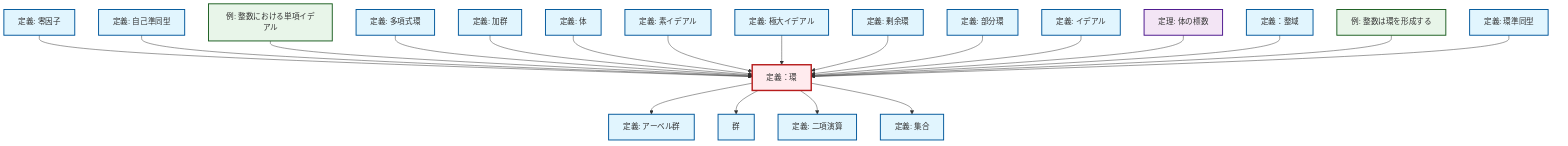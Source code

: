 graph TD
    classDef definition fill:#e1f5fe,stroke:#01579b,stroke-width:2px
    classDef theorem fill:#f3e5f5,stroke:#4a148c,stroke-width:2px
    classDef axiom fill:#fff3e0,stroke:#e65100,stroke-width:2px
    classDef example fill:#e8f5e9,stroke:#1b5e20,stroke-width:2px
    classDef current fill:#ffebee,stroke:#b71c1c,stroke-width:3px
    def-ring-homomorphism["定義: 環準同型"]:::definition
    def-prime-ideal["定義: 素イデアル"]:::definition
    def-subring["定義: 部分環"]:::definition
    def-quotient-ring["定義: 剰余環"]:::definition
    def-integral-domain["定義：整域"]:::definition
    def-set["定義: 集合"]:::definition
    def-module["定義: 加群"]:::definition
    def-polynomial-ring["定義: 多項式環"]:::definition
    def-binary-operation["定義: 二項演算"]:::definition
    thm-field-characteristic["定理: 体の標数"]:::theorem
    ex-integers-ring["例: 整数は環を形成する"]:::example
    def-maximal-ideal["定義: 極大イデアル"]:::definition
    def-field["定義: 体"]:::definition
    def-ideal["定義: イデアル"]:::definition
    ex-principal-ideal["例: 整数における単項イデアル"]:::example
    def-group["群"]:::definition
    def-abelian-group["定義: アーベル群"]:::definition
    def-ring["定義：環"]:::definition
    def-zero-divisor["定義: 零因子"]:::definition
    def-endomorphism["定義: 自己準同型"]:::definition
    def-zero-divisor --> def-ring
    def-endomorphism --> def-ring
    ex-principal-ideal --> def-ring
    def-ring --> def-abelian-group
    def-polynomial-ring --> def-ring
    def-module --> def-ring
    def-field --> def-ring
    def-prime-ideal --> def-ring
    def-maximal-ideal --> def-ring
    def-quotient-ring --> def-ring
    def-subring --> def-ring
    def-ideal --> def-ring
    def-ring --> def-group
    thm-field-characteristic --> def-ring
    def-ring --> def-binary-operation
    def-ring --> def-set
    def-integral-domain --> def-ring
    ex-integers-ring --> def-ring
    def-ring-homomorphism --> def-ring
    class def-ring current